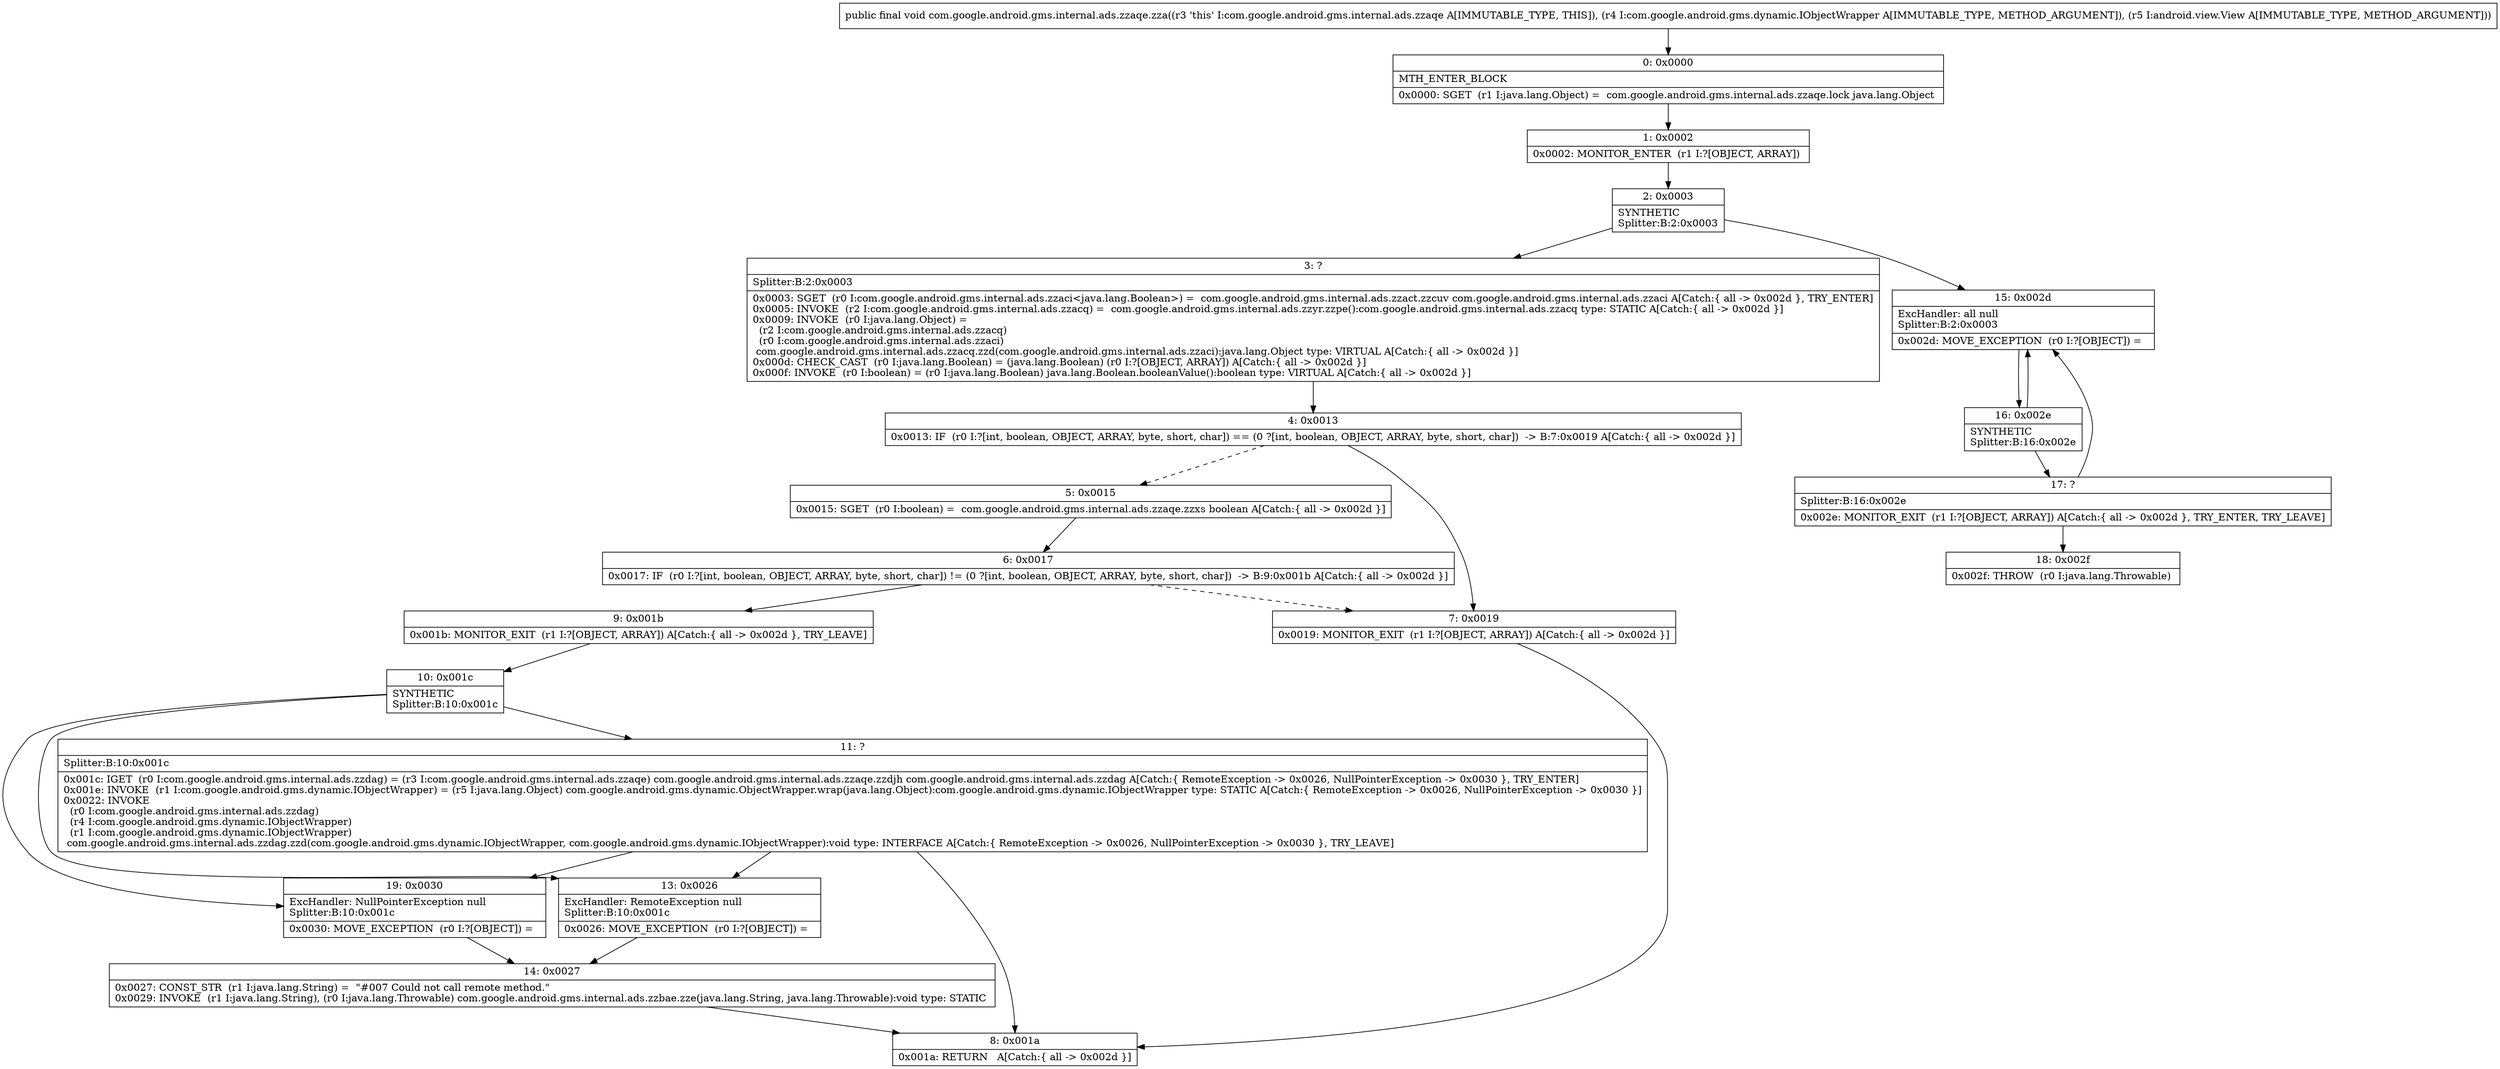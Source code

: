 digraph "CFG forcom.google.android.gms.internal.ads.zzaqe.zza(Lcom\/google\/android\/gms\/dynamic\/IObjectWrapper;Landroid\/view\/View;)V" {
Node_0 [shape=record,label="{0\:\ 0x0000|MTH_ENTER_BLOCK\l|0x0000: SGET  (r1 I:java.lang.Object) =  com.google.android.gms.internal.ads.zzaqe.lock java.lang.Object \l}"];
Node_1 [shape=record,label="{1\:\ 0x0002|0x0002: MONITOR_ENTER  (r1 I:?[OBJECT, ARRAY]) \l}"];
Node_2 [shape=record,label="{2\:\ 0x0003|SYNTHETIC\lSplitter:B:2:0x0003\l}"];
Node_3 [shape=record,label="{3\:\ ?|Splitter:B:2:0x0003\l|0x0003: SGET  (r0 I:com.google.android.gms.internal.ads.zzaci\<java.lang.Boolean\>) =  com.google.android.gms.internal.ads.zzact.zzcuv com.google.android.gms.internal.ads.zzaci A[Catch:\{ all \-\> 0x002d \}, TRY_ENTER]\l0x0005: INVOKE  (r2 I:com.google.android.gms.internal.ads.zzacq) =  com.google.android.gms.internal.ads.zzyr.zzpe():com.google.android.gms.internal.ads.zzacq type: STATIC A[Catch:\{ all \-\> 0x002d \}]\l0x0009: INVOKE  (r0 I:java.lang.Object) = \l  (r2 I:com.google.android.gms.internal.ads.zzacq)\l  (r0 I:com.google.android.gms.internal.ads.zzaci)\l com.google.android.gms.internal.ads.zzacq.zzd(com.google.android.gms.internal.ads.zzaci):java.lang.Object type: VIRTUAL A[Catch:\{ all \-\> 0x002d \}]\l0x000d: CHECK_CAST  (r0 I:java.lang.Boolean) = (java.lang.Boolean) (r0 I:?[OBJECT, ARRAY]) A[Catch:\{ all \-\> 0x002d \}]\l0x000f: INVOKE  (r0 I:boolean) = (r0 I:java.lang.Boolean) java.lang.Boolean.booleanValue():boolean type: VIRTUAL A[Catch:\{ all \-\> 0x002d \}]\l}"];
Node_4 [shape=record,label="{4\:\ 0x0013|0x0013: IF  (r0 I:?[int, boolean, OBJECT, ARRAY, byte, short, char]) == (0 ?[int, boolean, OBJECT, ARRAY, byte, short, char])  \-\> B:7:0x0019 A[Catch:\{ all \-\> 0x002d \}]\l}"];
Node_5 [shape=record,label="{5\:\ 0x0015|0x0015: SGET  (r0 I:boolean) =  com.google.android.gms.internal.ads.zzaqe.zzxs boolean A[Catch:\{ all \-\> 0x002d \}]\l}"];
Node_6 [shape=record,label="{6\:\ 0x0017|0x0017: IF  (r0 I:?[int, boolean, OBJECT, ARRAY, byte, short, char]) != (0 ?[int, boolean, OBJECT, ARRAY, byte, short, char])  \-\> B:9:0x001b A[Catch:\{ all \-\> 0x002d \}]\l}"];
Node_7 [shape=record,label="{7\:\ 0x0019|0x0019: MONITOR_EXIT  (r1 I:?[OBJECT, ARRAY]) A[Catch:\{ all \-\> 0x002d \}]\l}"];
Node_8 [shape=record,label="{8\:\ 0x001a|0x001a: RETURN   A[Catch:\{ all \-\> 0x002d \}]\l}"];
Node_9 [shape=record,label="{9\:\ 0x001b|0x001b: MONITOR_EXIT  (r1 I:?[OBJECT, ARRAY]) A[Catch:\{ all \-\> 0x002d \}, TRY_LEAVE]\l}"];
Node_10 [shape=record,label="{10\:\ 0x001c|SYNTHETIC\lSplitter:B:10:0x001c\l}"];
Node_11 [shape=record,label="{11\:\ ?|Splitter:B:10:0x001c\l|0x001c: IGET  (r0 I:com.google.android.gms.internal.ads.zzdag) = (r3 I:com.google.android.gms.internal.ads.zzaqe) com.google.android.gms.internal.ads.zzaqe.zzdjh com.google.android.gms.internal.ads.zzdag A[Catch:\{ RemoteException \-\> 0x0026, NullPointerException \-\> 0x0030 \}, TRY_ENTER]\l0x001e: INVOKE  (r1 I:com.google.android.gms.dynamic.IObjectWrapper) = (r5 I:java.lang.Object) com.google.android.gms.dynamic.ObjectWrapper.wrap(java.lang.Object):com.google.android.gms.dynamic.IObjectWrapper type: STATIC A[Catch:\{ RemoteException \-\> 0x0026, NullPointerException \-\> 0x0030 \}]\l0x0022: INVOKE  \l  (r0 I:com.google.android.gms.internal.ads.zzdag)\l  (r4 I:com.google.android.gms.dynamic.IObjectWrapper)\l  (r1 I:com.google.android.gms.dynamic.IObjectWrapper)\l com.google.android.gms.internal.ads.zzdag.zzd(com.google.android.gms.dynamic.IObjectWrapper, com.google.android.gms.dynamic.IObjectWrapper):void type: INTERFACE A[Catch:\{ RemoteException \-\> 0x0026, NullPointerException \-\> 0x0030 \}, TRY_LEAVE]\l}"];
Node_13 [shape=record,label="{13\:\ 0x0026|ExcHandler: RemoteException null\lSplitter:B:10:0x001c\l|0x0026: MOVE_EXCEPTION  (r0 I:?[OBJECT]) =  \l}"];
Node_14 [shape=record,label="{14\:\ 0x0027|0x0027: CONST_STR  (r1 I:java.lang.String) =  \"#007 Could not call remote method.\" \l0x0029: INVOKE  (r1 I:java.lang.String), (r0 I:java.lang.Throwable) com.google.android.gms.internal.ads.zzbae.zze(java.lang.String, java.lang.Throwable):void type: STATIC \l}"];
Node_15 [shape=record,label="{15\:\ 0x002d|ExcHandler: all null\lSplitter:B:2:0x0003\l|0x002d: MOVE_EXCEPTION  (r0 I:?[OBJECT]) =  \l}"];
Node_16 [shape=record,label="{16\:\ 0x002e|SYNTHETIC\lSplitter:B:16:0x002e\l}"];
Node_17 [shape=record,label="{17\:\ ?|Splitter:B:16:0x002e\l|0x002e: MONITOR_EXIT  (r1 I:?[OBJECT, ARRAY]) A[Catch:\{ all \-\> 0x002d \}, TRY_ENTER, TRY_LEAVE]\l}"];
Node_18 [shape=record,label="{18\:\ 0x002f|0x002f: THROW  (r0 I:java.lang.Throwable) \l}"];
Node_19 [shape=record,label="{19\:\ 0x0030|ExcHandler: NullPointerException null\lSplitter:B:10:0x001c\l|0x0030: MOVE_EXCEPTION  (r0 I:?[OBJECT]) =  \l}"];
MethodNode[shape=record,label="{public final void com.google.android.gms.internal.ads.zzaqe.zza((r3 'this' I:com.google.android.gms.internal.ads.zzaqe A[IMMUTABLE_TYPE, THIS]), (r4 I:com.google.android.gms.dynamic.IObjectWrapper A[IMMUTABLE_TYPE, METHOD_ARGUMENT]), (r5 I:android.view.View A[IMMUTABLE_TYPE, METHOD_ARGUMENT])) }"];
MethodNode -> Node_0;
Node_0 -> Node_1;
Node_1 -> Node_2;
Node_2 -> Node_3;
Node_2 -> Node_15;
Node_3 -> Node_4;
Node_4 -> Node_5[style=dashed];
Node_4 -> Node_7;
Node_5 -> Node_6;
Node_6 -> Node_7[style=dashed];
Node_6 -> Node_9;
Node_7 -> Node_8;
Node_9 -> Node_10;
Node_10 -> Node_11;
Node_10 -> Node_13;
Node_10 -> Node_19;
Node_11 -> Node_13;
Node_11 -> Node_19;
Node_11 -> Node_8;
Node_13 -> Node_14;
Node_14 -> Node_8;
Node_15 -> Node_16;
Node_16 -> Node_17;
Node_16 -> Node_15;
Node_17 -> Node_18;
Node_17 -> Node_15;
Node_19 -> Node_14;
}

